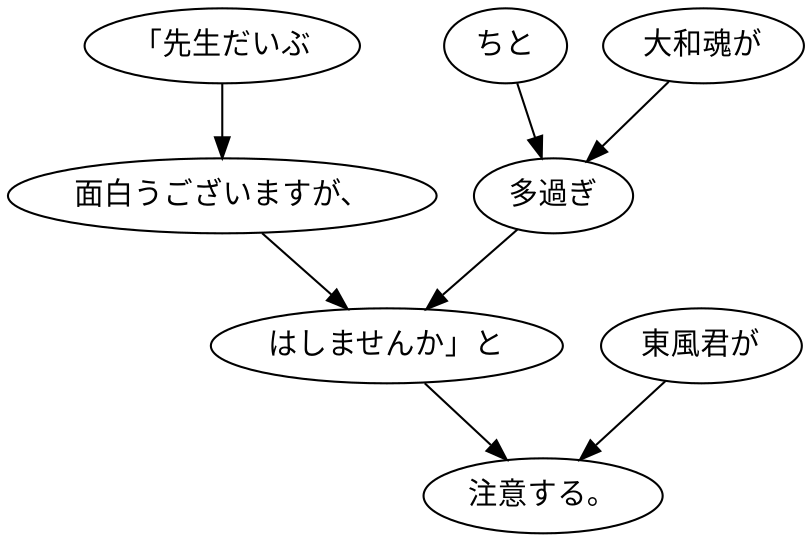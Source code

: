 digraph graph3871 {
	node0 [label="「先生だいぶ"];
	node1 [label="面白うございますが、"];
	node2 [label="ちと"];
	node3 [label="大和魂が"];
	node4 [label="多過ぎ"];
	node5 [label="はしませんか」と"];
	node6 [label="東風君が"];
	node7 [label="注意する。"];
	node0 -> node1;
	node1 -> node5;
	node2 -> node4;
	node3 -> node4;
	node4 -> node5;
	node5 -> node7;
	node6 -> node7;
}

